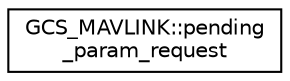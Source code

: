 digraph "Graphical Class Hierarchy"
{
 // INTERACTIVE_SVG=YES
  edge [fontname="Helvetica",fontsize="10",labelfontname="Helvetica",labelfontsize="10"];
  node [fontname="Helvetica",fontsize="10",shape=record];
  rankdir="LR";
  Node1 [label="GCS_MAVLINK::pending\l_param_request",height=0.2,width=0.4,color="black", fillcolor="white", style="filled",URL="$structGCS__MAVLINK_1_1pending__param__request.html"];
}
